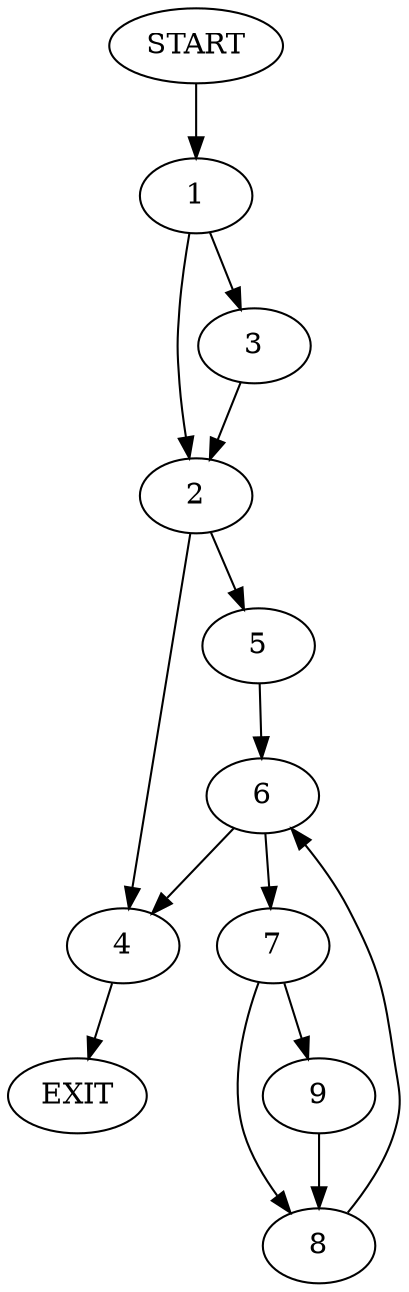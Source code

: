 digraph {
0 [label="START"]
10 [label="EXIT"]
0 -> 1
1 -> 2
1 -> 3
2 -> 4
2 -> 5
3 -> 2
5 -> 6
4 -> 10
6 -> 4
6 -> 7
7 -> 8
7 -> 9
8 -> 6
9 -> 8
}
